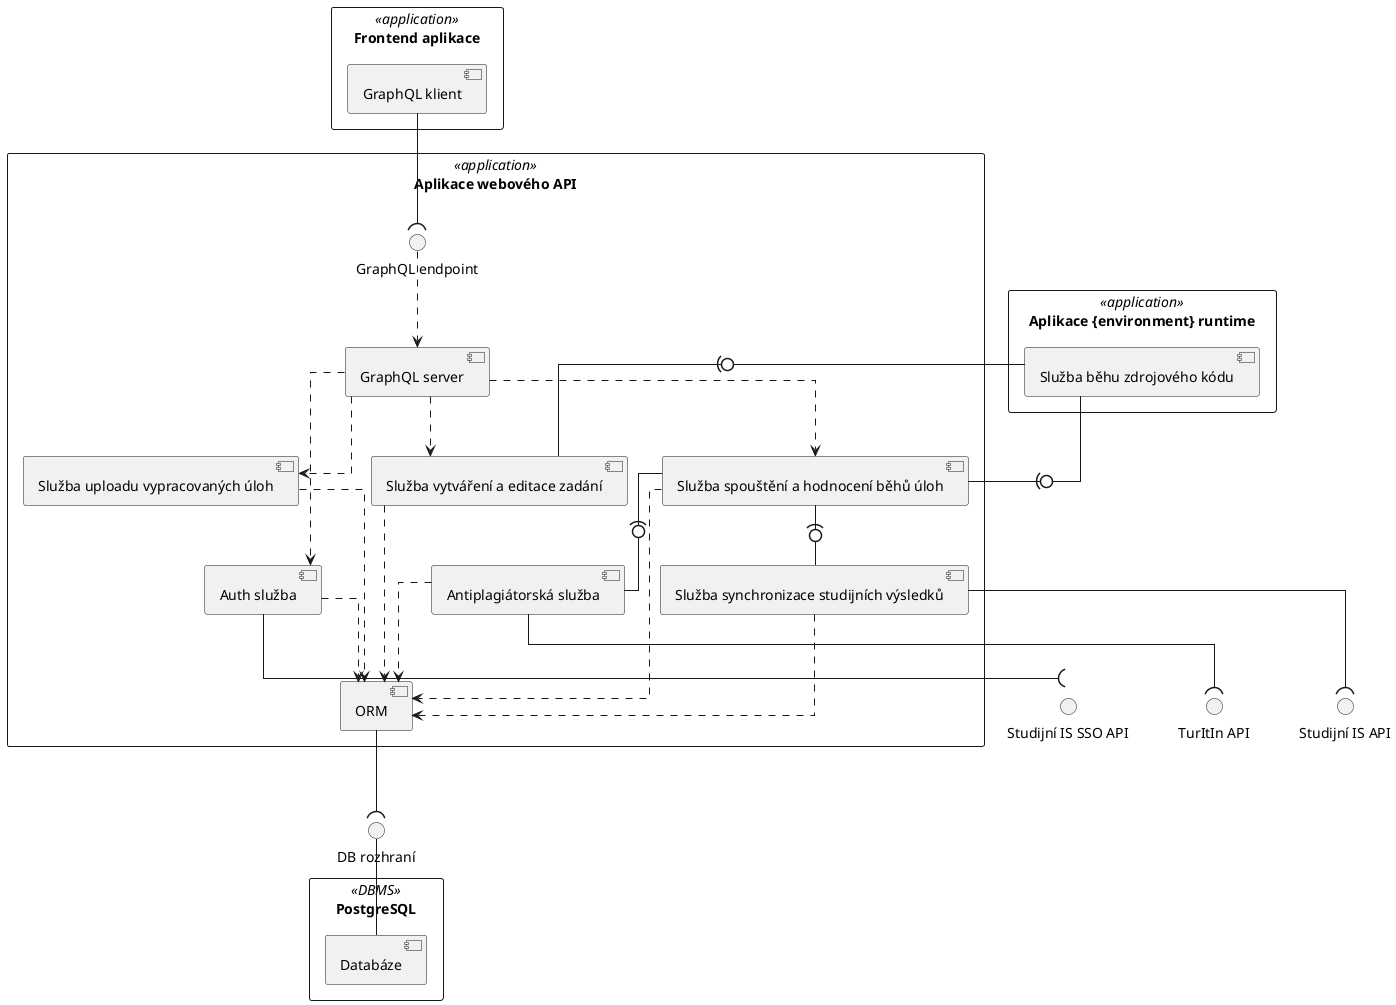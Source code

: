 @startuml
skinparam linetype ortho

rectangle "Frontend aplikace" <<application>> as frontendApp {
    component "GraphQL klient" as graphqlClient
}

rectangle "Aplikace webového API" <<application>> as webApiApp {
    component "GraphQL server" as graphqlServer
    component "Antiplagiátorská služba" as antiplagiarismService
    component "Auth služba" as authService
    component "Služba synchronizace studijních výsledků" as gradingSyncService
    component "Služba spouštění a hodnocení běhů úloh" as assesmentRuntimeAndEvaluationService
    component "Služba vytváření a editace zadání" as assessmentCreationService
    component "Služba uploadu vypracovaných úloh" as uploadService
    component "ORM" as ORM

    interface "GraphQL endpoint" as graphqlInterface
}

rectangle "Aplikace {environment} runtime" <<application>> as runtimeEnv {
    component "Služba běhu zdrojového kódu" as runtimeService
}

rectangle "PostgreSQL" <<DBMS>> {
    component "Databáze" as DB
}


interface "TurItIn API" as turnitinAPI
interface "Studijní IS SSO API" as studyISSSO
interface "Studijní IS API" as studyISAPI
interface "DB rozhraní" as dbInterface


graphqlClient --( graphqlInterface
graphqlInterface ..> graphqlServer

graphqlServer ..> assessmentCreationService
graphqlServer ..> assesmentRuntimeAndEvaluationService
graphqlServer ..> authService
graphqlServer ..> uploadService

assesmentRuntimeAndEvaluationService -(0- gradingSyncService
assesmentRuntimeAndEvaluationService -(0- antiplagiarismService

assesmentRuntimeAndEvaluationService -u(0- runtimeService
assessmentCreationService -u(0- runtimeService


antiplagiarismService --( turnitinAPI
authService --( studyISSSO
gradingSyncService --( studyISAPI

assessmentCreationService ..> ORM
assesmentRuntimeAndEvaluationService ..> ORM
uploadService ..> ORM
gradingSyncService ..> ORM
antiplagiarismService ..> ORM
authService ..> ORM


ORM --( dbInterface
dbInterface -- DB


@enduml